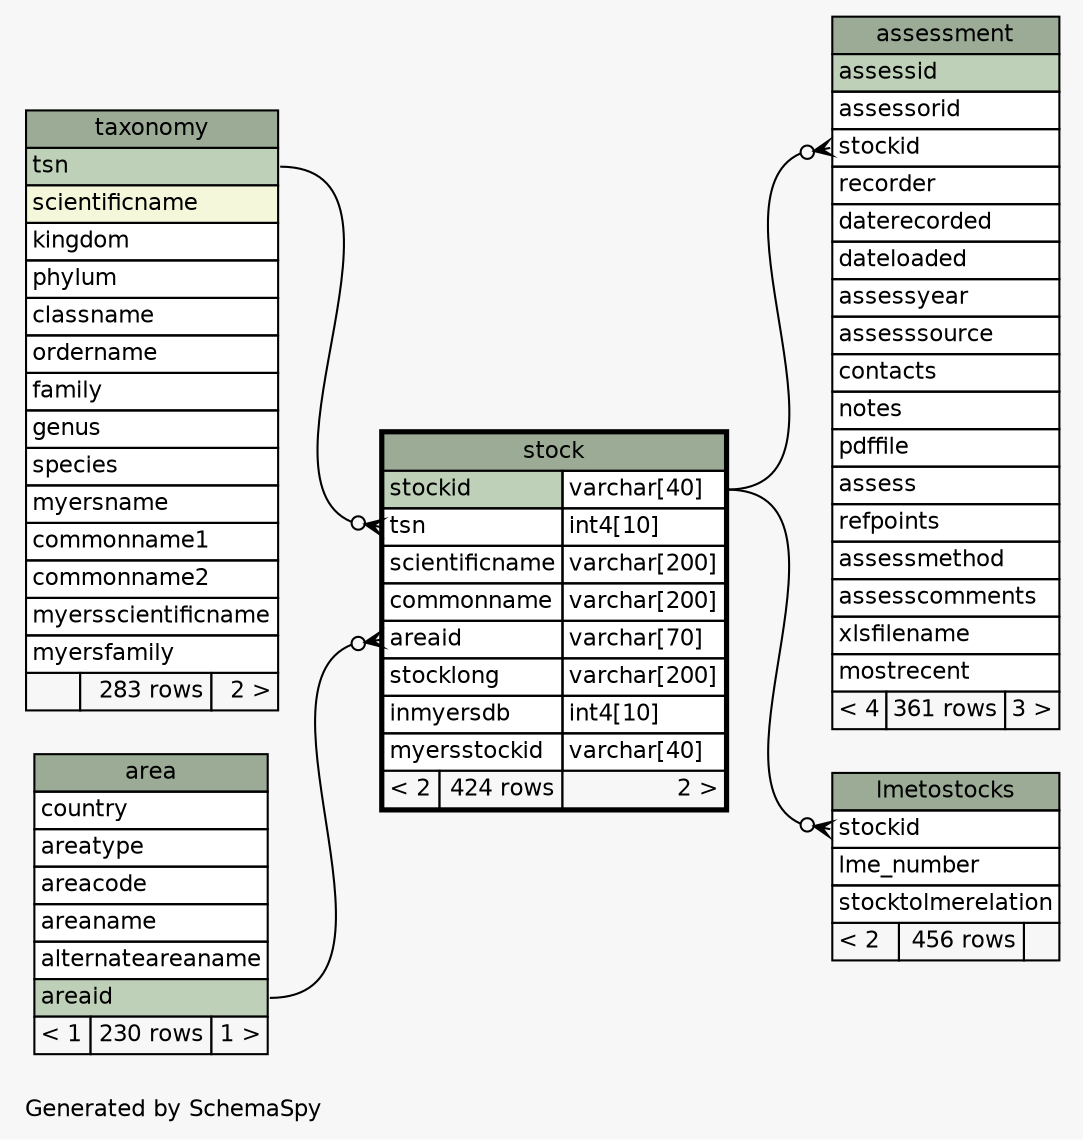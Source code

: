 // dot 2.28.0 on Mac OS X 10.6.8
// SchemaSpy rev 590
digraph "oneDegreeRelationshipsDiagram" {
  graph [
    rankdir="RL"
    bgcolor="#f7f7f7"
    label="\nGenerated by SchemaSpy"
    labeljust="l"
    nodesep="0.18"
    ranksep="0.46"
    fontname="Helvetica"
    fontsize="11"
  ];
  node [
    fontname="Helvetica"
    fontsize="11"
    shape="plaintext"
  ];
  edge [
    arrowsize="0.8"
  ];
  "assessment":"stockid":w -> "stock":"stockid.type":e [arrowhead=none dir=back arrowtail=crowodot];
  "lmetostocks":"stockid":w -> "stock":"stockid.type":e [arrowhead=none dir=back arrowtail=crowodot];
  "stock":"areaid":w -> "area":"areaid":e [arrowhead=none dir=back arrowtail=crowodot];
  "stock":"tsn":w -> "taxonomy":"tsn":e [arrowhead=none dir=back arrowtail=crowodot];
  "area" [
    label=<
    <TABLE BORDER="0" CELLBORDER="1" CELLSPACING="0" BGCOLOR="#ffffff">
      <TR><TD COLSPAN="3" BGCOLOR="#9bab96" ALIGN="CENTER">area</TD></TR>
      <TR><TD PORT="country" COLSPAN="3" ALIGN="LEFT">country</TD></TR>
      <TR><TD PORT="areatype" COLSPAN="3" ALIGN="LEFT">areatype</TD></TR>
      <TR><TD PORT="areacode" COLSPAN="3" ALIGN="LEFT">areacode</TD></TR>
      <TR><TD PORT="areaname" COLSPAN="3" ALIGN="LEFT">areaname</TD></TR>
      <TR><TD PORT="alternateareaname" COLSPAN="3" ALIGN="LEFT">alternateareaname</TD></TR>
      <TR><TD PORT="areaid" COLSPAN="3" BGCOLOR="#bed1b8" ALIGN="LEFT">areaid</TD></TR>
      <TR><TD ALIGN="LEFT" BGCOLOR="#f7f7f7">&lt; 1</TD><TD ALIGN="RIGHT" BGCOLOR="#f7f7f7">230 rows</TD><TD ALIGN="RIGHT" BGCOLOR="#f7f7f7">1 &gt;</TD></TR>
    </TABLE>>
    URL="area.html"
    tooltip="area"
  ];
  "assessment" [
    label=<
    <TABLE BORDER="0" CELLBORDER="1" CELLSPACING="0" BGCOLOR="#ffffff">
      <TR><TD COLSPAN="3" BGCOLOR="#9bab96" ALIGN="CENTER">assessment</TD></TR>
      <TR><TD PORT="assessid" COLSPAN="3" BGCOLOR="#bed1b8" ALIGN="LEFT">assessid</TD></TR>
      <TR><TD PORT="assessorid" COLSPAN="3" ALIGN="LEFT">assessorid</TD></TR>
      <TR><TD PORT="stockid" COLSPAN="3" ALIGN="LEFT">stockid</TD></TR>
      <TR><TD PORT="recorder" COLSPAN="3" ALIGN="LEFT">recorder</TD></TR>
      <TR><TD PORT="daterecorded" COLSPAN="3" ALIGN="LEFT">daterecorded</TD></TR>
      <TR><TD PORT="dateloaded" COLSPAN="3" ALIGN="LEFT">dateloaded</TD></TR>
      <TR><TD PORT="assessyear" COLSPAN="3" ALIGN="LEFT">assessyear</TD></TR>
      <TR><TD PORT="assesssource" COLSPAN="3" ALIGN="LEFT">assesssource</TD></TR>
      <TR><TD PORT="contacts" COLSPAN="3" ALIGN="LEFT">contacts</TD></TR>
      <TR><TD PORT="notes" COLSPAN="3" ALIGN="LEFT">notes</TD></TR>
      <TR><TD PORT="pdffile" COLSPAN="3" ALIGN="LEFT">pdffile</TD></TR>
      <TR><TD PORT="assess" COLSPAN="3" ALIGN="LEFT">assess</TD></TR>
      <TR><TD PORT="refpoints" COLSPAN="3" ALIGN="LEFT">refpoints</TD></TR>
      <TR><TD PORT="assessmethod" COLSPAN="3" ALIGN="LEFT">assessmethod</TD></TR>
      <TR><TD PORT="assesscomments" COLSPAN="3" ALIGN="LEFT">assesscomments</TD></TR>
      <TR><TD PORT="xlsfilename" COLSPAN="3" ALIGN="LEFT">xlsfilename</TD></TR>
      <TR><TD PORT="mostrecent" COLSPAN="3" ALIGN="LEFT">mostrecent</TD></TR>
      <TR><TD ALIGN="LEFT" BGCOLOR="#f7f7f7">&lt; 4</TD><TD ALIGN="RIGHT" BGCOLOR="#f7f7f7">361 rows</TD><TD ALIGN="RIGHT" BGCOLOR="#f7f7f7">3 &gt;</TD></TR>
    </TABLE>>
    URL="assessment.html"
    tooltip="assessment"
  ];
  "lmetostocks" [
    label=<
    <TABLE BORDER="0" CELLBORDER="1" CELLSPACING="0" BGCOLOR="#ffffff">
      <TR><TD COLSPAN="3" BGCOLOR="#9bab96" ALIGN="CENTER">lmetostocks</TD></TR>
      <TR><TD PORT="stockid" COLSPAN="3" ALIGN="LEFT">stockid</TD></TR>
      <TR><TD PORT="lme_number" COLSPAN="3" ALIGN="LEFT">lme_number</TD></TR>
      <TR><TD PORT="stocktolmerelation" COLSPAN="3" ALIGN="LEFT">stocktolmerelation</TD></TR>
      <TR><TD ALIGN="LEFT" BGCOLOR="#f7f7f7">&lt; 2</TD><TD ALIGN="RIGHT" BGCOLOR="#f7f7f7">456 rows</TD><TD ALIGN="RIGHT" BGCOLOR="#f7f7f7">  </TD></TR>
    </TABLE>>
    URL="lmetostocks.html"
    tooltip="lmetostocks"
  ];
  "stock" [
    label=<
    <TABLE BORDER="2" CELLBORDER="1" CELLSPACING="0" BGCOLOR="#ffffff">
      <TR><TD COLSPAN="3" BGCOLOR="#9bab96" ALIGN="CENTER">stock</TD></TR>
      <TR><TD PORT="stockid" COLSPAN="2" BGCOLOR="#bed1b8" ALIGN="LEFT">stockid</TD><TD PORT="stockid.type" ALIGN="LEFT">varchar[40]</TD></TR>
      <TR><TD PORT="tsn" COLSPAN="2" ALIGN="LEFT">tsn</TD><TD PORT="tsn.type" ALIGN="LEFT">int4[10]</TD></TR>
      <TR><TD PORT="scientificname" COLSPAN="2" ALIGN="LEFT">scientificname</TD><TD PORT="scientificname.type" ALIGN="LEFT">varchar[200]</TD></TR>
      <TR><TD PORT="commonname" COLSPAN="2" ALIGN="LEFT">commonname</TD><TD PORT="commonname.type" ALIGN="LEFT">varchar[200]</TD></TR>
      <TR><TD PORT="areaid" COLSPAN="2" ALIGN="LEFT">areaid</TD><TD PORT="areaid.type" ALIGN="LEFT">varchar[70]</TD></TR>
      <TR><TD PORT="stocklong" COLSPAN="2" ALIGN="LEFT">stocklong</TD><TD PORT="stocklong.type" ALIGN="LEFT">varchar[200]</TD></TR>
      <TR><TD PORT="inmyersdb" COLSPAN="2" ALIGN="LEFT">inmyersdb</TD><TD PORT="inmyersdb.type" ALIGN="LEFT">int4[10]</TD></TR>
      <TR><TD PORT="myersstockid" COLSPAN="2" ALIGN="LEFT">myersstockid</TD><TD PORT="myersstockid.type" ALIGN="LEFT">varchar[40]</TD></TR>
      <TR><TD ALIGN="LEFT" BGCOLOR="#f7f7f7">&lt; 2</TD><TD ALIGN="RIGHT" BGCOLOR="#f7f7f7">424 rows</TD><TD ALIGN="RIGHT" BGCOLOR="#f7f7f7">2 &gt;</TD></TR>
    </TABLE>>
    URL="stock.html"
    tooltip="stock"
  ];
  "taxonomy" [
    label=<
    <TABLE BORDER="0" CELLBORDER="1" CELLSPACING="0" BGCOLOR="#ffffff">
      <TR><TD COLSPAN="3" BGCOLOR="#9bab96" ALIGN="CENTER">taxonomy</TD></TR>
      <TR><TD PORT="tsn" COLSPAN="3" BGCOLOR="#bed1b8" ALIGN="LEFT">tsn</TD></TR>
      <TR><TD PORT="scientificname" COLSPAN="3" BGCOLOR="#f4f7da" ALIGN="LEFT">scientificname</TD></TR>
      <TR><TD PORT="kingdom" COLSPAN="3" ALIGN="LEFT">kingdom</TD></TR>
      <TR><TD PORT="phylum" COLSPAN="3" ALIGN="LEFT">phylum</TD></TR>
      <TR><TD PORT="classname" COLSPAN="3" ALIGN="LEFT">classname</TD></TR>
      <TR><TD PORT="ordername" COLSPAN="3" ALIGN="LEFT">ordername</TD></TR>
      <TR><TD PORT="family" COLSPAN="3" ALIGN="LEFT">family</TD></TR>
      <TR><TD PORT="genus" COLSPAN="3" ALIGN="LEFT">genus</TD></TR>
      <TR><TD PORT="species" COLSPAN="3" ALIGN="LEFT">species</TD></TR>
      <TR><TD PORT="myersname" COLSPAN="3" ALIGN="LEFT">myersname</TD></TR>
      <TR><TD PORT="commonname1" COLSPAN="3" ALIGN="LEFT">commonname1</TD></TR>
      <TR><TD PORT="commonname2" COLSPAN="3" ALIGN="LEFT">commonname2</TD></TR>
      <TR><TD PORT="myersscientificname" COLSPAN="3" ALIGN="LEFT">myersscientificname</TD></TR>
      <TR><TD PORT="myersfamily" COLSPAN="3" ALIGN="LEFT">myersfamily</TD></TR>
      <TR><TD ALIGN="LEFT" BGCOLOR="#f7f7f7">  </TD><TD ALIGN="RIGHT" BGCOLOR="#f7f7f7">283 rows</TD><TD ALIGN="RIGHT" BGCOLOR="#f7f7f7">2 &gt;</TD></TR>
    </TABLE>>
    URL="taxonomy.html"
    tooltip="taxonomy"
  ];
}
